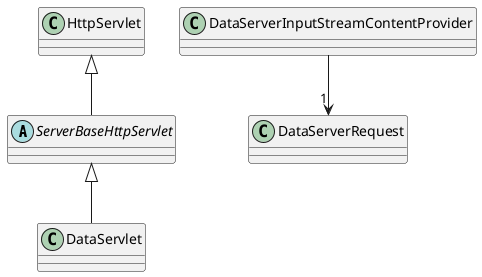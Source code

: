 @startuml
abstract class ServerBaseHttpServlet extends HttpServlet

DataServerInputStreamContentProvider --> "1" DataServerRequest
ServerBaseHttpServlet <|-- DataServlet
@enduml